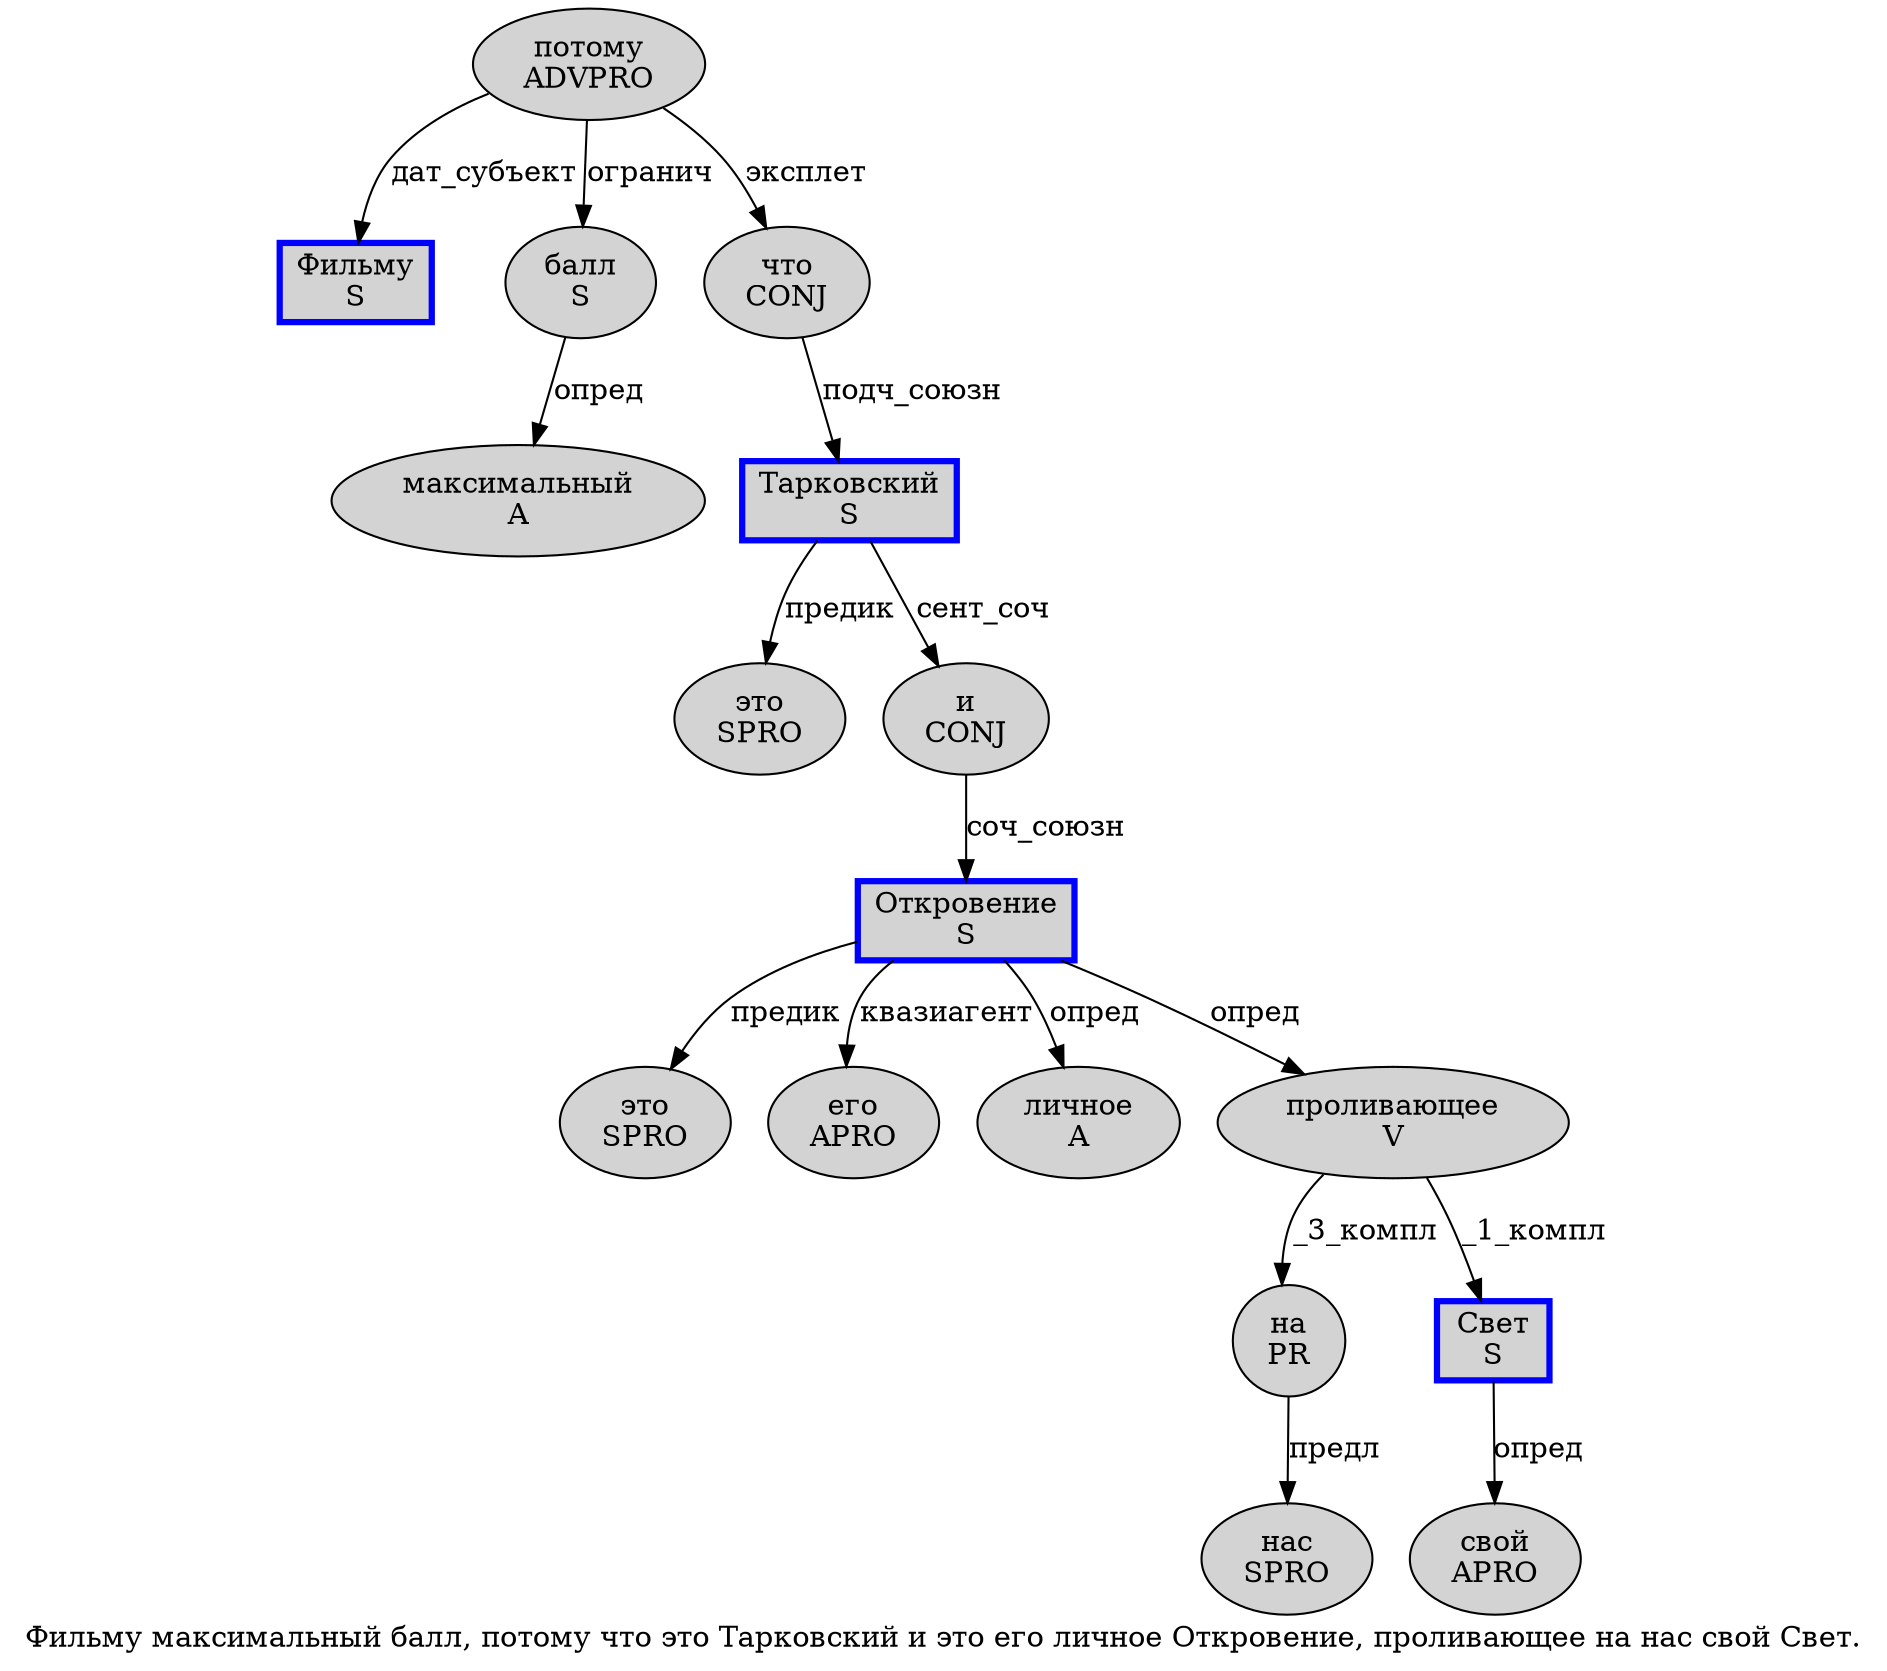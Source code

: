 digraph SENTENCE_2255 {
	graph [label="Фильму максимальный балл, потому что это Тарковский и это его личное Откровение, проливающее на нас свой Свет."]
	node [style=filled]
		0 [label="Фильму
S" color=blue fillcolor=lightgray penwidth=3 shape=box]
		1 [label="максимальный
A" color="" fillcolor=lightgray penwidth=1 shape=ellipse]
		2 [label="балл
S" color="" fillcolor=lightgray penwidth=1 shape=ellipse]
		4 [label="потому
ADVPRO" color="" fillcolor=lightgray penwidth=1 shape=ellipse]
		5 [label="что
CONJ" color="" fillcolor=lightgray penwidth=1 shape=ellipse]
		6 [label="это
SPRO" color="" fillcolor=lightgray penwidth=1 shape=ellipse]
		7 [label="Тарковский
S" color=blue fillcolor=lightgray penwidth=3 shape=box]
		8 [label="и
CONJ" color="" fillcolor=lightgray penwidth=1 shape=ellipse]
		9 [label="это
SPRO" color="" fillcolor=lightgray penwidth=1 shape=ellipse]
		10 [label="его
APRO" color="" fillcolor=lightgray penwidth=1 shape=ellipse]
		11 [label="личное
A" color="" fillcolor=lightgray penwidth=1 shape=ellipse]
		12 [label="Откровение
S" color=blue fillcolor=lightgray penwidth=3 shape=box]
		14 [label="проливающее
V" color="" fillcolor=lightgray penwidth=1 shape=ellipse]
		15 [label="на
PR" color="" fillcolor=lightgray penwidth=1 shape=ellipse]
		16 [label="нас
SPRO" color="" fillcolor=lightgray penwidth=1 shape=ellipse]
		17 [label="свой
APRO" color="" fillcolor=lightgray penwidth=1 shape=ellipse]
		18 [label="Свет
S" color=blue fillcolor=lightgray penwidth=3 shape=box]
			4 -> 0 [label="дат_субъект"]
			4 -> 2 [label="огранич"]
			4 -> 5 [label="эксплет"]
			7 -> 6 [label="предик"]
			7 -> 8 [label="сент_соч"]
			15 -> 16 [label="предл"]
			8 -> 12 [label="соч_союзн"]
			12 -> 9 [label="предик"]
			12 -> 10 [label="квазиагент"]
			12 -> 11 [label="опред"]
			12 -> 14 [label="опред"]
			5 -> 7 [label="подч_союзн"]
			18 -> 17 [label="опред"]
			2 -> 1 [label="опред"]
			14 -> 15 [label="_3_компл"]
			14 -> 18 [label="_1_компл"]
}